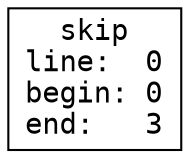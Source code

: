 digraph "parser"
{                                                              
  node [fontname = courier, shape = box, colorscheme = paired6]
  edge [fontname = courier]                                    
 0 [label="skip\nline:  0\nbegin: 0\nend:   3" ]
}
